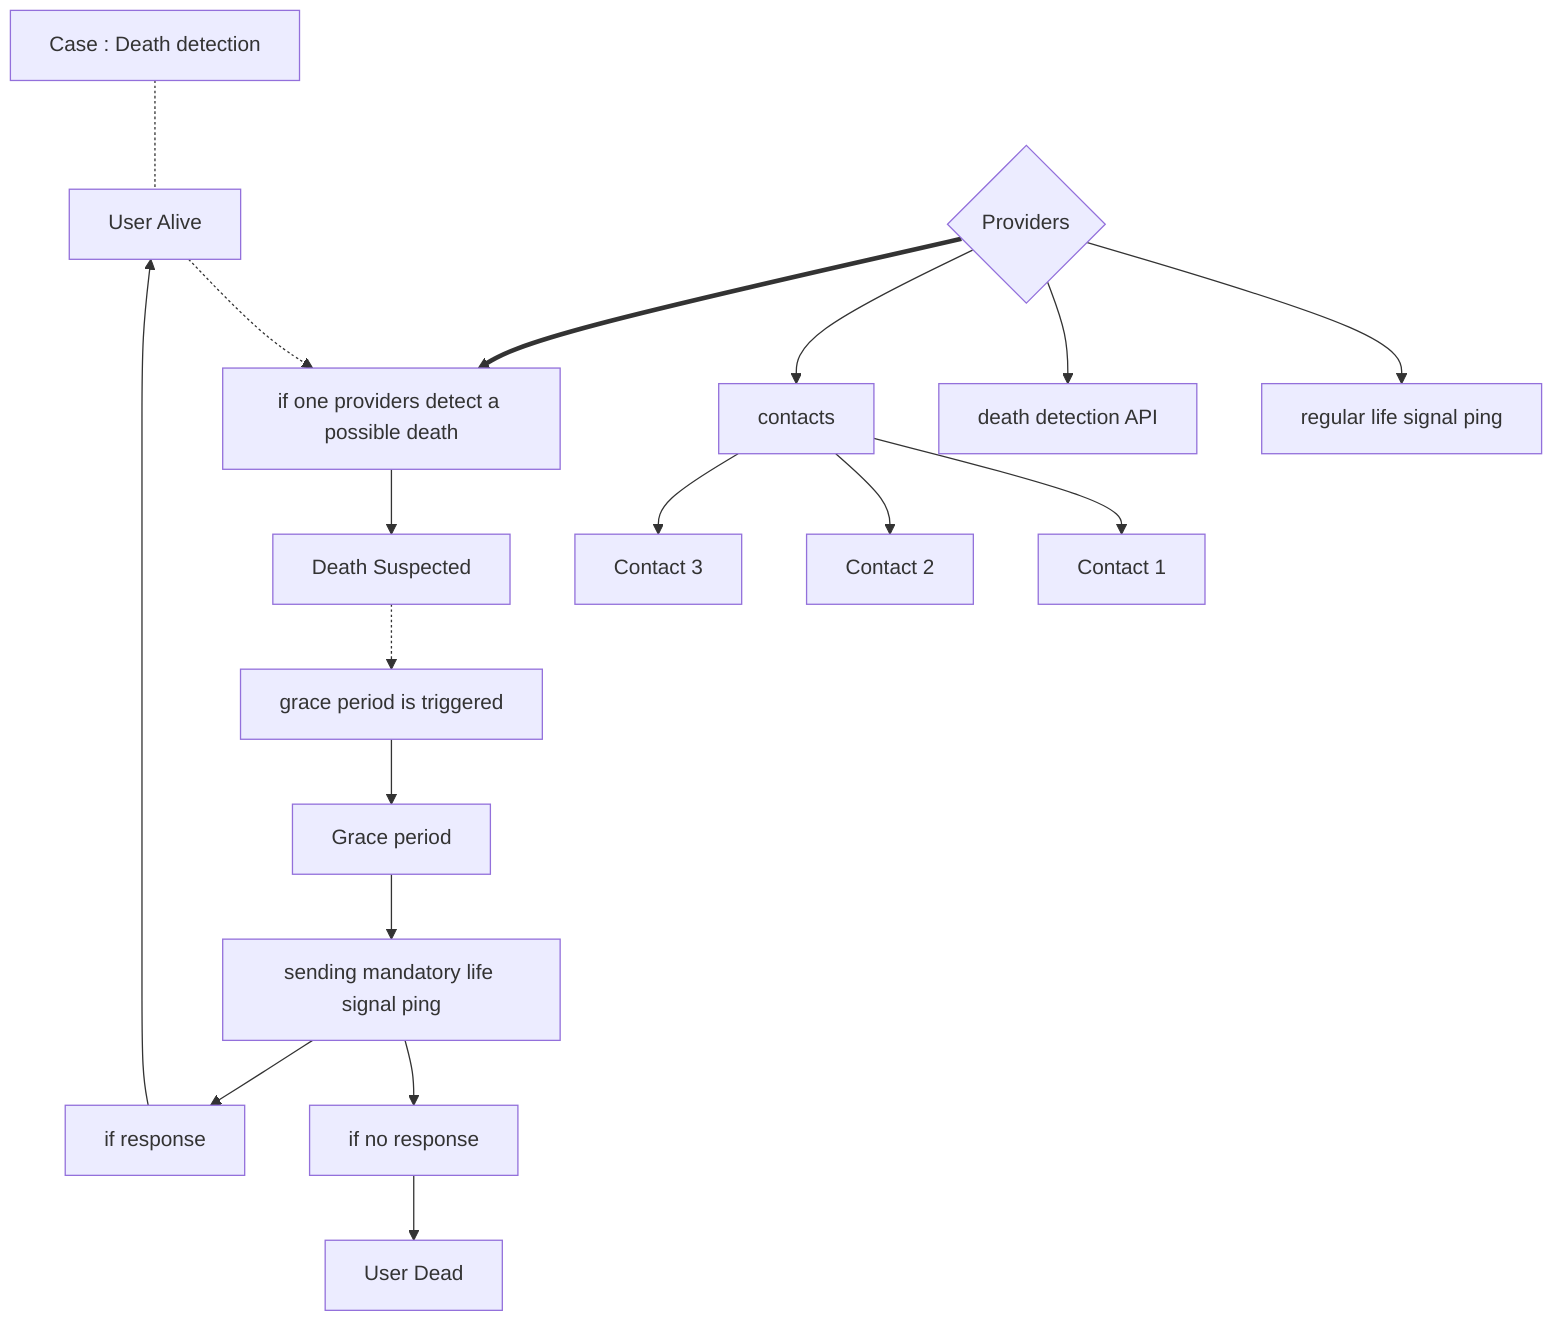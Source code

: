 flowchart TD
    Titre["Case : Death detection"]
    Titre -.- A[User Alive]

    P{"Providers"} --> P1[regular life signal ping]
    P{"Providers"} --> P2[death detection API]
    P{"Providers"} --> P3[contacts]

    P3[contacts] --> C1[Contact 1]
    P3[contacts] --> C2[Contact 2]
    P3[contacts] --> C3[Contact 3]
   
    A -.-> B[if one providers detect a possible death]
    B --> C[Death Suspected]
    C -.-> D[grace period is triggered]
    D --> E[Grace period]

    E --> F[sending mandatory life signal ping] 

    F --> R1[if no response]
    F --> R2[if response]

    R2 --> A
    R1 --> G[User Dead]

    P ==> B